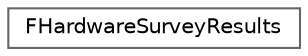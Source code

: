 digraph "Graphical Class Hierarchy"
{
 // INTERACTIVE_SVG=YES
 // LATEX_PDF_SIZE
  bgcolor="transparent";
  edge [fontname=Helvetica,fontsize=10,labelfontname=Helvetica,labelfontsize=10];
  node [fontname=Helvetica,fontsize=10,shape=box,height=0.2,width=0.4];
  rankdir="LR";
  Node0 [id="Node000000",label="FHardwareSurveyResults",height=0.2,width=0.4,color="grey40", fillcolor="white", style="filled",URL="$d3/d17/structFHardwareSurveyResults.html",tooltip=" "];
}
